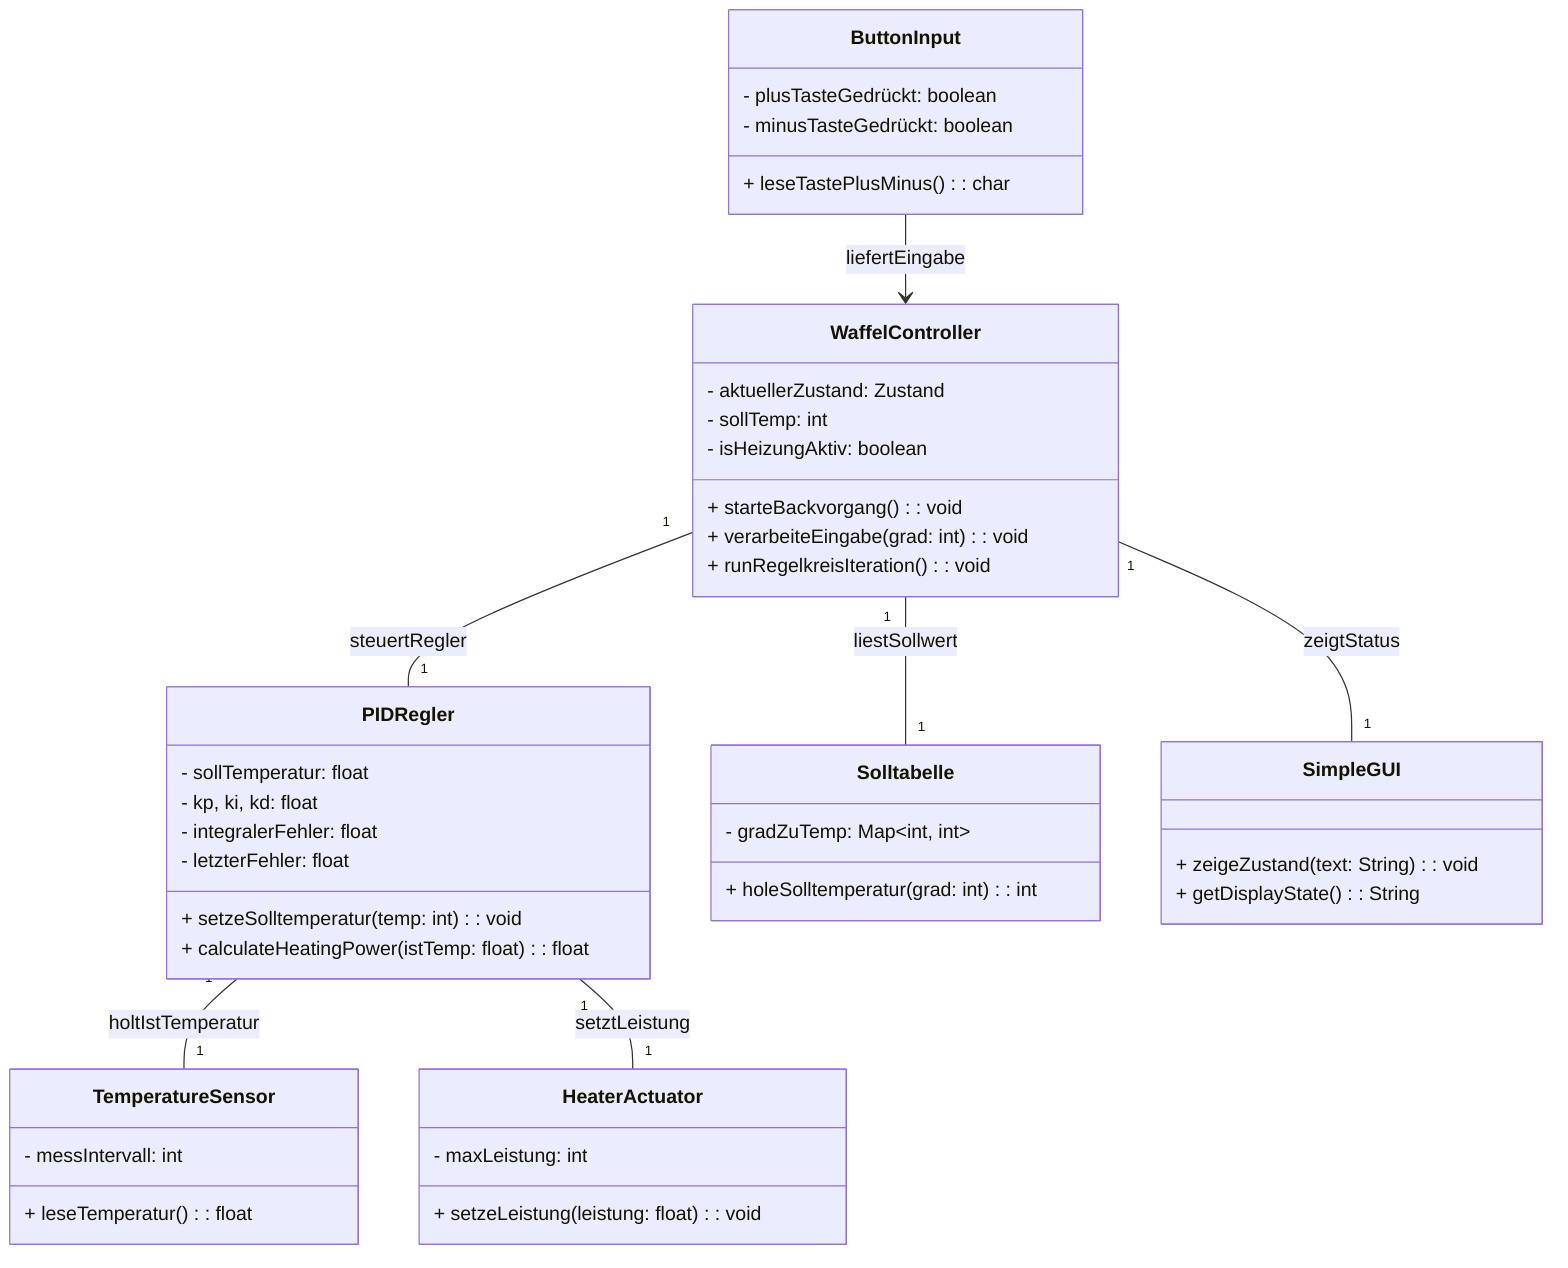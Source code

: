 classDiagram

    class WaffelController {
        - aktuellerZustand: Zustand
        - sollTemp: int
        - isHeizungAktiv: boolean
        + starteBackvorgang(): void
        + verarbeiteEingabe(grad: int): void
        + runRegelkreisIteration(): void
    }

    class PIDRegler {
        - sollTemperatur: float
        - kp, ki, kd: float
        - integralerFehler: float
        - letzterFehler: float
        + setzeSolltemperatur(temp: int): void
        + calculateHeatingPower(istTemp: float): float
    }
    
    class Solltabelle {
        - gradZuTemp: Map~int, int~
        + holeSolltemperatur(grad: int): int
    }
    
    class TemperatureSensor {
        - messIntervall: int
        + leseTemperatur(): float
    }
    
    class HeaterActuator {
        - maxLeistung: int
        + setzeLeistung(leistung: float): void
    }
    
    class ButtonInput {
        - plusTasteGedrückt: boolean
        - minusTasteGedrückt: boolean
        + leseTastePlusMinus(): char
    }
    
    class SimpleGUI {
        + zeigeZustand(text: String): void
        + getDisplayState(): String
    }

    
    %% Beziehungen (Associations)
    
    WaffelController "1" -- "1" PIDRegler : steuertRegler
    WaffelController "1" -- "1" Solltabelle : liestSollwert
    WaffelController "1" -- "1" SimpleGUI : zeigtStatus
    
    ButtonInput --> WaffelController : liefertEingabe

    PIDRegler "1" -- "1" TemperatureSensor : holtIstTemperatur
    PIDRegler "1" -- "1" HeaterActuator : setztLeistung